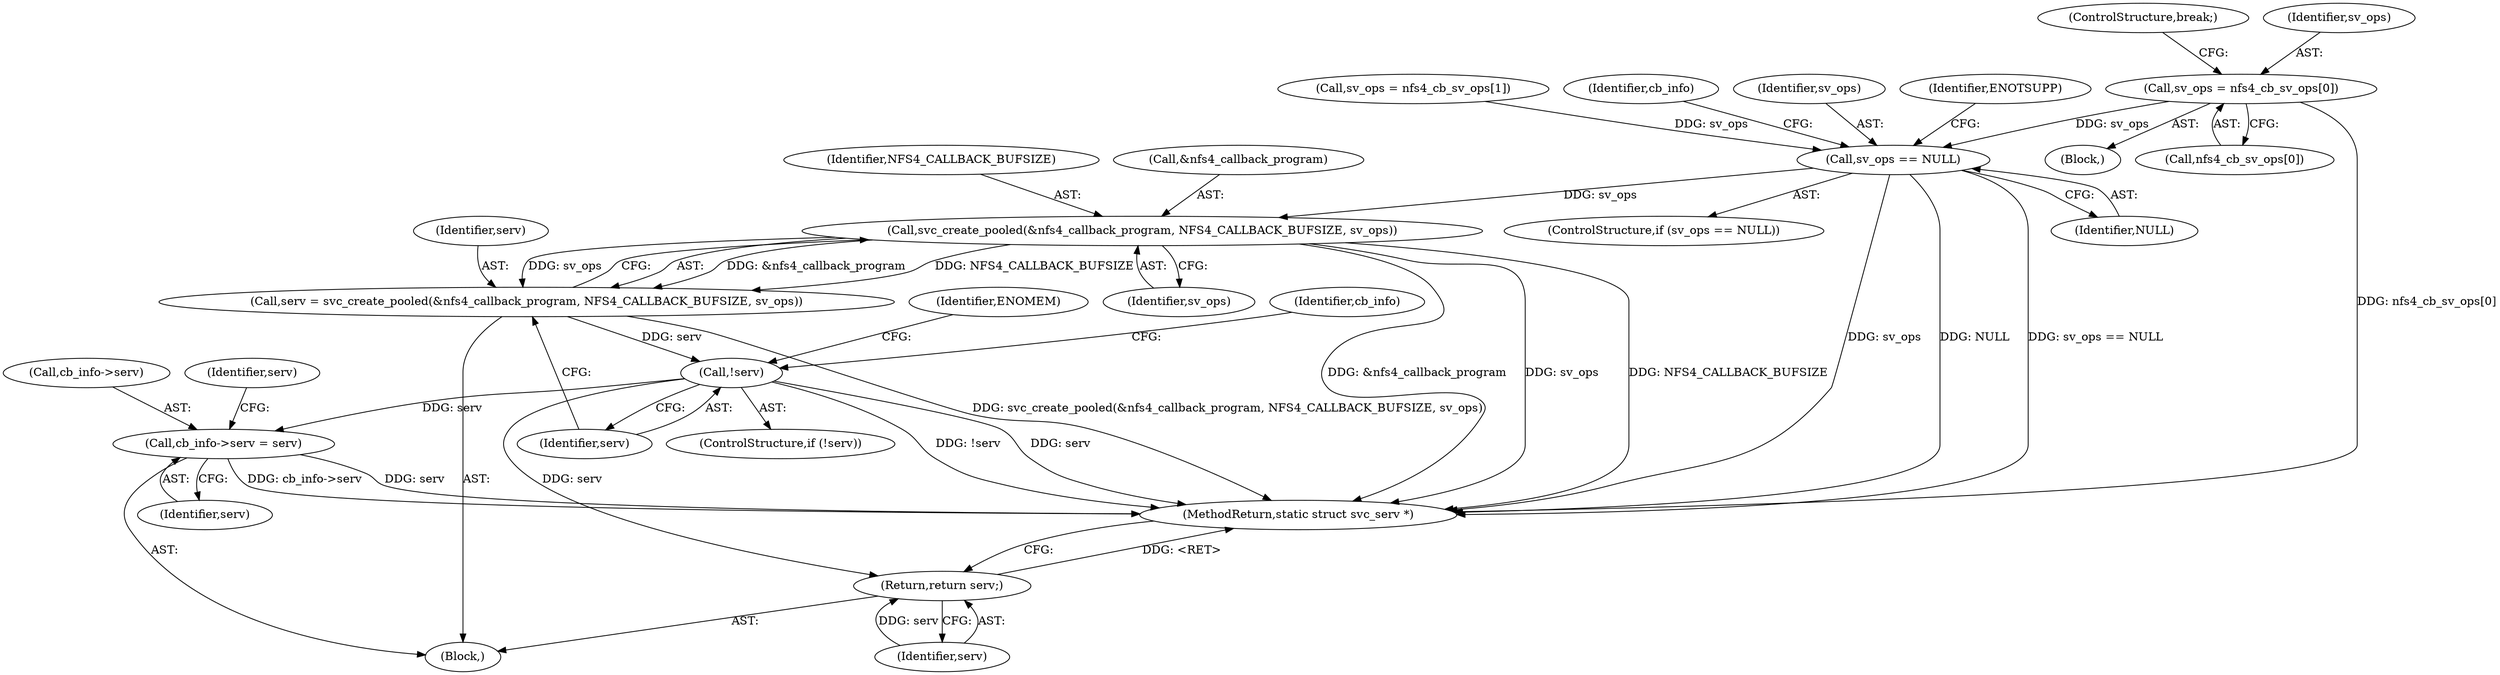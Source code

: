 digraph "0_linux_c70422f760c120480fee4de6c38804c72aa26bc1_4@array" {
"1000133" [label="(Call,sv_ops = nfs4_cb_sv_ops[0])"];
"1000146" [label="(Call,sv_ops == NULL)"];
"1000159" [label="(Call,svc_create_pooled(&nfs4_callback_program, NFS4_CALLBACK_BUFSIZE, sv_ops))"];
"1000157" [label="(Call,serv = svc_create_pooled(&nfs4_callback_program, NFS4_CALLBACK_BUFSIZE, sv_ops))"];
"1000165" [label="(Call,!serv)"];
"1000172" [label="(Call,cb_info->serv = serv)"];
"1000184" [label="(Return,return serv;)"];
"1000133" [label="(Call,sv_ops = nfs4_cb_sv_ops[0])"];
"1000140" [label="(Call,sv_ops = nfs4_cb_sv_ops[1])"];
"1000148" [label="(Identifier,NULL)"];
"1000159" [label="(Call,svc_create_pooled(&nfs4_callback_program, NFS4_CALLBACK_BUFSIZE, sv_ops))"];
"1000155" [label="(Identifier,cb_info)"];
"1000172" [label="(Call,cb_info->serv = serv)"];
"1000147" [label="(Identifier,sv_ops)"];
"1000138" [label="(ControlStructure,break;)"];
"1000145" [label="(ControlStructure,if (sv_ops == NULL))"];
"1000171" [label="(Identifier,ENOMEM)"];
"1000179" [label="(Identifier,serv)"];
"1000174" [label="(Identifier,cb_info)"];
"1000152" [label="(Identifier,ENOTSUPP)"];
"1000146" [label="(Call,sv_ops == NULL)"];
"1000135" [label="(Call,nfs4_cb_sv_ops[0])"];
"1000176" [label="(Identifier,serv)"];
"1000163" [label="(Identifier,sv_ops)"];
"1000164" [label="(ControlStructure,if (!serv))"];
"1000186" [label="(MethodReturn,static struct svc_serv *)"];
"1000160" [label="(Call,&nfs4_callback_program)"];
"1000173" [label="(Call,cb_info->serv)"];
"1000185" [label="(Identifier,serv)"];
"1000158" [label="(Identifier,serv)"];
"1000165" [label="(Call,!serv)"];
"1000166" [label="(Identifier,serv)"];
"1000162" [label="(Identifier,NFS4_CALLBACK_BUFSIZE)"];
"1000131" [label="(Block,)"];
"1000157" [label="(Call,serv = svc_create_pooled(&nfs4_callback_program, NFS4_CALLBACK_BUFSIZE, sv_ops))"];
"1000134" [label="(Identifier,sv_ops)"];
"1000106" [label="(Block,)"];
"1000184" [label="(Return,return serv;)"];
"1000133" -> "1000131"  [label="AST: "];
"1000133" -> "1000135"  [label="CFG: "];
"1000134" -> "1000133"  [label="AST: "];
"1000135" -> "1000133"  [label="AST: "];
"1000138" -> "1000133"  [label="CFG: "];
"1000133" -> "1000186"  [label="DDG: nfs4_cb_sv_ops[0]"];
"1000133" -> "1000146"  [label="DDG: sv_ops"];
"1000146" -> "1000145"  [label="AST: "];
"1000146" -> "1000148"  [label="CFG: "];
"1000147" -> "1000146"  [label="AST: "];
"1000148" -> "1000146"  [label="AST: "];
"1000152" -> "1000146"  [label="CFG: "];
"1000155" -> "1000146"  [label="CFG: "];
"1000146" -> "1000186"  [label="DDG: sv_ops"];
"1000146" -> "1000186"  [label="DDG: NULL"];
"1000146" -> "1000186"  [label="DDG: sv_ops == NULL"];
"1000140" -> "1000146"  [label="DDG: sv_ops"];
"1000146" -> "1000159"  [label="DDG: sv_ops"];
"1000159" -> "1000157"  [label="AST: "];
"1000159" -> "1000163"  [label="CFG: "];
"1000160" -> "1000159"  [label="AST: "];
"1000162" -> "1000159"  [label="AST: "];
"1000163" -> "1000159"  [label="AST: "];
"1000157" -> "1000159"  [label="CFG: "];
"1000159" -> "1000186"  [label="DDG: &nfs4_callback_program"];
"1000159" -> "1000186"  [label="DDG: sv_ops"];
"1000159" -> "1000186"  [label="DDG: NFS4_CALLBACK_BUFSIZE"];
"1000159" -> "1000157"  [label="DDG: &nfs4_callback_program"];
"1000159" -> "1000157"  [label="DDG: NFS4_CALLBACK_BUFSIZE"];
"1000159" -> "1000157"  [label="DDG: sv_ops"];
"1000157" -> "1000106"  [label="AST: "];
"1000158" -> "1000157"  [label="AST: "];
"1000166" -> "1000157"  [label="CFG: "];
"1000157" -> "1000186"  [label="DDG: svc_create_pooled(&nfs4_callback_program, NFS4_CALLBACK_BUFSIZE, sv_ops)"];
"1000157" -> "1000165"  [label="DDG: serv"];
"1000165" -> "1000164"  [label="AST: "];
"1000165" -> "1000166"  [label="CFG: "];
"1000166" -> "1000165"  [label="AST: "];
"1000171" -> "1000165"  [label="CFG: "];
"1000174" -> "1000165"  [label="CFG: "];
"1000165" -> "1000186"  [label="DDG: !serv"];
"1000165" -> "1000186"  [label="DDG: serv"];
"1000165" -> "1000172"  [label="DDG: serv"];
"1000165" -> "1000184"  [label="DDG: serv"];
"1000172" -> "1000106"  [label="AST: "];
"1000172" -> "1000176"  [label="CFG: "];
"1000173" -> "1000172"  [label="AST: "];
"1000176" -> "1000172"  [label="AST: "];
"1000179" -> "1000172"  [label="CFG: "];
"1000172" -> "1000186"  [label="DDG: serv"];
"1000172" -> "1000186"  [label="DDG: cb_info->serv"];
"1000184" -> "1000106"  [label="AST: "];
"1000184" -> "1000185"  [label="CFG: "];
"1000185" -> "1000184"  [label="AST: "];
"1000186" -> "1000184"  [label="CFG: "];
"1000184" -> "1000186"  [label="DDG: <RET>"];
"1000185" -> "1000184"  [label="DDG: serv"];
}
